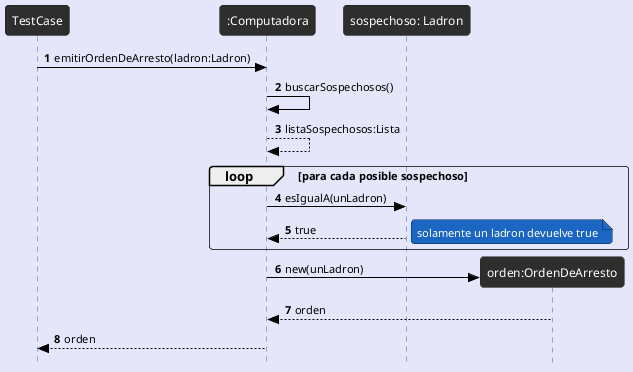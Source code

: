 @startuml
!theme reddress-darkblue
autonumber
skinparam style strictuml
skinparam BackGroundColor lavender
skinparam RoundCorner 7
skinparam SequenceGroupFontColor black
skinparam SequenceGroupBorderColor black
skinparam SequenceGroupBorderThickness 0.5
skinparam ArrowFontColor black
skinparam ArrowColor black
skinparam ActorFontColor black
skinparam participantFontSize 12
skinparam SequenceLifeLineBackGroundColor 2e2e2e

TestCase -> ":Computadora" as Computadora: emitirOrdenDeArresto(ladron:Ladron)
Computadora -> Computadora: buscarSospechosos()
Computadora --> Computadora: listaSospechosos:Lista
loop para cada posible sospechoso 
Computadora -> "sospechoso: Ladron" as ladron: esIgualA(unLadron)
ladron --> Computadora: true 
note right
    solamente un ladron devuelve true
end note
end
create "orden:OrdenDeArresto" as orden
Computadora -> orden : new(unLadron)
orden --> Computadora : orden
Computadora --> TestCase :orden


@enduml